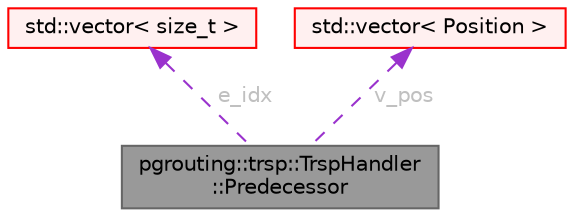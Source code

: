 digraph "pgrouting::trsp::TrspHandler::Predecessor"
{
 // LATEX_PDF_SIZE
  bgcolor="transparent";
  edge [fontname=Helvetica,fontsize=10,labelfontname=Helvetica,labelfontsize=10];
  node [fontname=Helvetica,fontsize=10,shape=box,height=0.2,width=0.4];
  Node1 [id="Node000001",label="pgrouting::trsp::TrspHandler\l::Predecessor",height=0.2,width=0.4,color="gray40", fillcolor="grey60", style="filled", fontcolor="black",tooltip=" "];
  Node2 -> Node1 [id="edge1_Node000001_Node000002",dir="back",color="darkorchid3",style="dashed",tooltip=" ",label=" e_idx",fontcolor="grey" ];
  Node2 [id="Node000002",label="std::vector\< size_t \>",height=0.2,width=0.4,color="red", fillcolor="#FFF0F0", style="filled",tooltip=" "];
  Node5 -> Node1 [id="edge2_Node000001_Node000005",dir="back",color="darkorchid3",style="dashed",tooltip=" ",label=" v_pos",fontcolor="grey" ];
  Node5 [id="Node000005",label="std::vector\< Position \>",height=0.2,width=0.4,color="red", fillcolor="#FFF0F0", style="filled",tooltip=" "];
}
